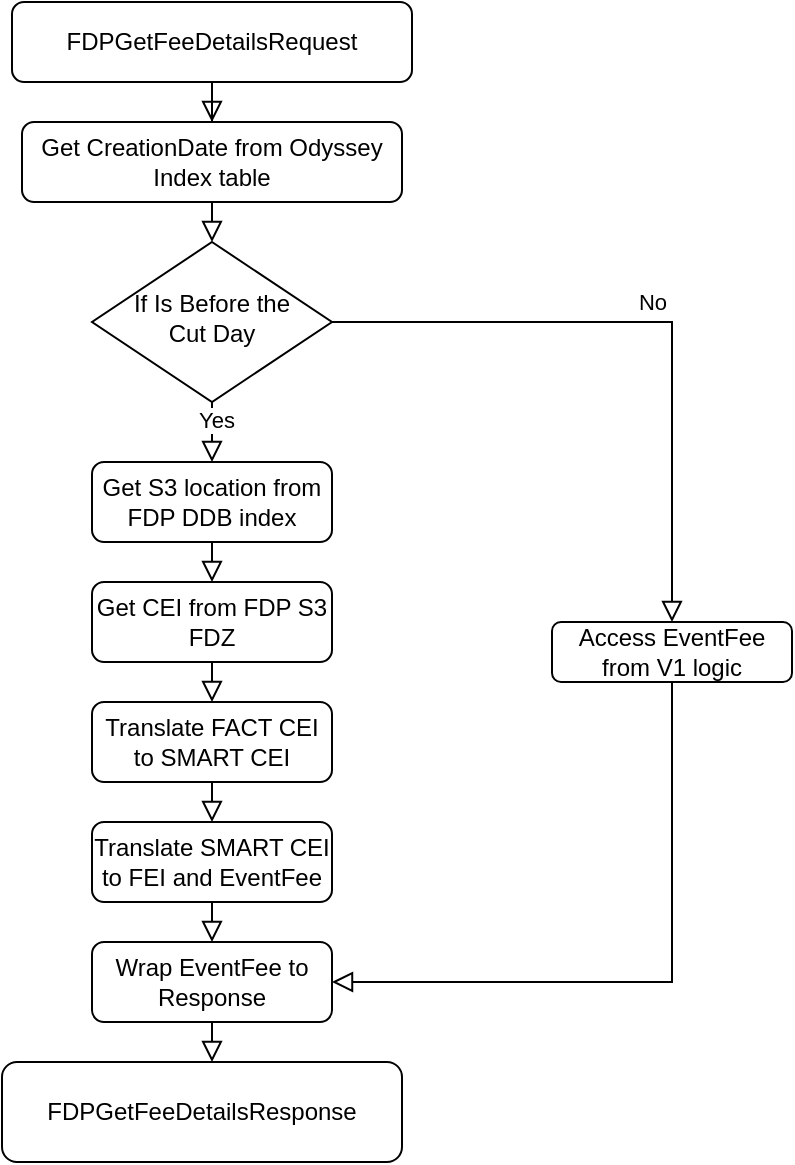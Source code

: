 <mxfile version="15.3.4" type="github"><diagram id="C5RBs43oDa-KdzZeNtuy" name="Page-1"><mxGraphModel dx="1042" dy="624" grid="1" gridSize="10" guides="1" tooltips="1" connect="1" arrows="1" fold="1" page="1" pageScale="1" pageWidth="827" pageHeight="1169" math="0" shadow="0"><root><mxCell id="WIyWlLk6GJQsqaUBKTNV-0"/><mxCell id="WIyWlLk6GJQsqaUBKTNV-1" parent="WIyWlLk6GJQsqaUBKTNV-0"/><mxCell id="WIyWlLk6GJQsqaUBKTNV-2" value="" style="rounded=0;html=1;jettySize=auto;orthogonalLoop=1;fontSize=11;endArrow=block;endFill=0;endSize=8;strokeWidth=1;shadow=0;labelBackgroundColor=none;edgeStyle=orthogonalEdgeStyle;entryX=0.5;entryY=0;entryDx=0;entryDy=0;" parent="WIyWlLk6GJQsqaUBKTNV-1" source="WIyWlLk6GJQsqaUBKTNV-3" target="0rTi3701nQ2ujexYXfFd-0" edge="1"><mxGeometry relative="1" as="geometry"/></mxCell><mxCell id="WIyWlLk6GJQsqaUBKTNV-3" value="FDPGetFeeDetailsRequest" style="rounded=1;whiteSpace=wrap;html=1;fontSize=12;glass=0;strokeWidth=1;shadow=0;" parent="WIyWlLk6GJQsqaUBKTNV-1" vertex="1"><mxGeometry x="160" y="40" width="200" height="40" as="geometry"/></mxCell><mxCell id="WIyWlLk6GJQsqaUBKTNV-5" value="No" style="edgeStyle=orthogonalEdgeStyle;rounded=0;html=1;jettySize=auto;orthogonalLoop=1;fontSize=11;endArrow=block;endFill=0;endSize=8;strokeWidth=1;shadow=0;labelBackgroundColor=none;" parent="WIyWlLk6GJQsqaUBKTNV-1" source="WIyWlLk6GJQsqaUBKTNV-6" target="WIyWlLk6GJQsqaUBKTNV-7" edge="1"><mxGeometry y="10" relative="1" as="geometry"><mxPoint as="offset"/></mxGeometry></mxCell><mxCell id="WIyWlLk6GJQsqaUBKTNV-6" value="&lt;div&gt;If Is Before the &lt;br&gt;&lt;/div&gt;&lt;div&gt;Cut Day&lt;/div&gt;" style="rhombus;whiteSpace=wrap;html=1;shadow=0;fontFamily=Helvetica;fontSize=12;align=center;strokeWidth=1;spacing=6;spacingTop=-4;" parent="WIyWlLk6GJQsqaUBKTNV-1" vertex="1"><mxGeometry x="200" y="160" width="120" height="80" as="geometry"/></mxCell><mxCell id="WIyWlLk6GJQsqaUBKTNV-7" value="Access EventFee from V1 logic" style="rounded=1;whiteSpace=wrap;html=1;fontSize=12;glass=0;strokeWidth=1;shadow=0;" parent="WIyWlLk6GJQsqaUBKTNV-1" vertex="1"><mxGeometry x="430" y="350" width="120" height="30" as="geometry"/></mxCell><mxCell id="WIyWlLk6GJQsqaUBKTNV-8" value="" style="rounded=0;html=1;jettySize=auto;orthogonalLoop=1;fontSize=11;endArrow=block;endFill=0;endSize=8;strokeWidth=1;shadow=0;labelBackgroundColor=none;edgeStyle=orthogonalEdgeStyle;exitX=0.5;exitY=1;exitDx=0;exitDy=0;" parent="WIyWlLk6GJQsqaUBKTNV-1" source="0rTi3701nQ2ujexYXfFd-11" target="WIyWlLk6GJQsqaUBKTNV-11" edge="1"><mxGeometry x="0.333" y="20" relative="1" as="geometry"><mxPoint as="offset"/><mxPoint x="260" y="610" as="sourcePoint"/><Array as="points"><mxPoint x="260" y="570"/><mxPoint x="255" y="570"/></Array></mxGeometry></mxCell><mxCell id="WIyWlLk6GJQsqaUBKTNV-11" value="FDPGetFeeDetailsResponse" style="rounded=1;whiteSpace=wrap;html=1;fontSize=12;glass=0;strokeWidth=1;shadow=0;" parent="WIyWlLk6GJQsqaUBKTNV-1" vertex="1"><mxGeometry x="155" y="570" width="200" height="50" as="geometry"/></mxCell><mxCell id="0rTi3701nQ2ujexYXfFd-0" value="Get CreationDate from Odyssey Index table " style="rounded=1;whiteSpace=wrap;html=1;fontSize=12;glass=0;strokeWidth=1;shadow=0;" vertex="1" parent="WIyWlLk6GJQsqaUBKTNV-1"><mxGeometry x="165" y="100" width="190" height="40" as="geometry"/></mxCell><mxCell id="0rTi3701nQ2ujexYXfFd-2" value="" style="rounded=0;html=1;jettySize=auto;orthogonalLoop=1;fontSize=11;endArrow=block;endFill=0;endSize=8;strokeWidth=1;shadow=0;labelBackgroundColor=none;edgeStyle=orthogonalEdgeStyle;entryX=0.5;entryY=0;entryDx=0;entryDy=0;exitX=0.5;exitY=1;exitDx=0;exitDy=0;" edge="1" parent="WIyWlLk6GJQsqaUBKTNV-1" source="0rTi3701nQ2ujexYXfFd-0" target="WIyWlLk6GJQsqaUBKTNV-6"><mxGeometry relative="1" as="geometry"><mxPoint x="270" y="70" as="sourcePoint"/><mxPoint x="270" y="110" as="targetPoint"/><Array as="points"/></mxGeometry></mxCell><mxCell id="0rTi3701nQ2ujexYXfFd-3" value="Get S3 location from FDP DDB index" style="rounded=1;whiteSpace=wrap;html=1;fontSize=12;glass=0;strokeWidth=1;shadow=0;" vertex="1" parent="WIyWlLk6GJQsqaUBKTNV-1"><mxGeometry x="200" y="270" width="120" height="40" as="geometry"/></mxCell><mxCell id="0rTi3701nQ2ujexYXfFd-5" value="" style="rounded=0;html=1;jettySize=auto;orthogonalLoop=1;fontSize=11;endArrow=block;endFill=0;endSize=8;strokeWidth=1;shadow=0;labelBackgroundColor=none;edgeStyle=orthogonalEdgeStyle;exitX=0.5;exitY=1;exitDx=0;exitDy=0;entryX=0.5;entryY=0;entryDx=0;entryDy=0;" edge="1" parent="WIyWlLk6GJQsqaUBKTNV-1" source="WIyWlLk6GJQsqaUBKTNV-6" target="0rTi3701nQ2ujexYXfFd-3"><mxGeometry x="0.333" y="20" relative="1" as="geometry"><mxPoint as="offset"/><mxPoint x="260" y="310" as="sourcePoint"/><mxPoint x="260" y="460" as="targetPoint"/></mxGeometry></mxCell><mxCell id="0rTi3701nQ2ujexYXfFd-23" value="Yes" style="edgeLabel;html=1;align=center;verticalAlign=middle;resizable=0;points=[];" vertex="1" connectable="0" parent="0rTi3701nQ2ujexYXfFd-5"><mxGeometry x="-0.4" y="2" relative="1" as="geometry"><mxPoint as="offset"/></mxGeometry></mxCell><mxCell id="0rTi3701nQ2ujexYXfFd-6" value="Get CEI from FDP S3 FDZ " style="rounded=1;whiteSpace=wrap;html=1;fontSize=12;glass=0;strokeWidth=1;shadow=0;" vertex="1" parent="WIyWlLk6GJQsqaUBKTNV-1"><mxGeometry x="200" y="330" width="120" height="40" as="geometry"/></mxCell><mxCell id="0rTi3701nQ2ujexYXfFd-7" value="" style="rounded=0;html=1;jettySize=auto;orthogonalLoop=1;fontSize=11;endArrow=block;endFill=0;endSize=8;strokeWidth=1;shadow=0;labelBackgroundColor=none;edgeStyle=orthogonalEdgeStyle;exitX=0.5;exitY=1;exitDx=0;exitDy=0;entryX=0.5;entryY=0;entryDx=0;entryDy=0;" edge="1" parent="WIyWlLk6GJQsqaUBKTNV-1" target="0rTi3701nQ2ujexYXfFd-6" source="0rTi3701nQ2ujexYXfFd-3"><mxGeometry x="0.333" y="20" relative="1" as="geometry"><mxPoint as="offset"/><mxPoint x="260" y="410" as="sourcePoint"/><mxPoint x="260" y="540" as="targetPoint"/></mxGeometry></mxCell><mxCell id="0rTi3701nQ2ujexYXfFd-8" value="Translate FACT CEI to SMART CEI " style="rounded=1;whiteSpace=wrap;html=1;fontSize=12;glass=0;strokeWidth=1;shadow=0;" vertex="1" parent="WIyWlLk6GJQsqaUBKTNV-1"><mxGeometry x="200" y="390" width="120" height="40" as="geometry"/></mxCell><mxCell id="0rTi3701nQ2ujexYXfFd-10" value="Translate SMART CEI to FEI and EventFee " style="rounded=1;whiteSpace=wrap;html=1;fontSize=12;glass=0;strokeWidth=1;shadow=0;" vertex="1" parent="WIyWlLk6GJQsqaUBKTNV-1"><mxGeometry x="200" y="450" width="120" height="40" as="geometry"/></mxCell><mxCell id="0rTi3701nQ2ujexYXfFd-11" value="Wrap EventFee to Response" style="rounded=1;whiteSpace=wrap;html=1;fontSize=12;glass=0;strokeWidth=1;shadow=0;" vertex="1" parent="WIyWlLk6GJQsqaUBKTNV-1"><mxGeometry x="200" y="510" width="120" height="40" as="geometry"/></mxCell><mxCell id="0rTi3701nQ2ujexYXfFd-13" value="" style="edgeStyle=orthogonalEdgeStyle;rounded=0;html=1;jettySize=auto;orthogonalLoop=1;fontSize=11;endArrow=block;endFill=0;endSize=8;strokeWidth=1;shadow=0;labelBackgroundColor=none;exitX=0.5;exitY=1;exitDx=0;exitDy=0;entryX=1;entryY=0.5;entryDx=0;entryDy=0;" edge="1" parent="WIyWlLk6GJQsqaUBKTNV-1" source="WIyWlLk6GJQsqaUBKTNV-7" target="0rTi3701nQ2ujexYXfFd-11"><mxGeometry y="10" relative="1" as="geometry"><mxPoint as="offset"/><mxPoint x="330" y="220" as="sourcePoint"/><mxPoint x="470" y="410" as="targetPoint"/></mxGeometry></mxCell><mxCell id="0rTi3701nQ2ujexYXfFd-17" value="" style="rounded=0;html=1;jettySize=auto;orthogonalLoop=1;fontSize=11;endArrow=block;endFill=0;endSize=8;strokeWidth=1;shadow=0;labelBackgroundColor=none;edgeStyle=orthogonalEdgeStyle;exitX=0.5;exitY=1;exitDx=0;exitDy=0;entryX=0.5;entryY=0;entryDx=0;entryDy=0;" edge="1" parent="WIyWlLk6GJQsqaUBKTNV-1" source="0rTi3701nQ2ujexYXfFd-10" target="0rTi3701nQ2ujexYXfFd-11"><mxGeometry x="0.333" y="20" relative="1" as="geometry"><mxPoint as="offset"/><mxPoint x="259.5" y="545" as="sourcePoint"/><mxPoint x="259.5" y="565" as="targetPoint"/><Array as="points"/></mxGeometry></mxCell><mxCell id="0rTi3701nQ2ujexYXfFd-19" value="" style="rounded=0;html=1;jettySize=auto;orthogonalLoop=1;fontSize=11;endArrow=block;endFill=0;endSize=8;strokeWidth=1;shadow=0;labelBackgroundColor=none;edgeStyle=orthogonalEdgeStyle;exitX=0.5;exitY=1;exitDx=0;exitDy=0;entryX=0.5;entryY=0;entryDx=0;entryDy=0;" edge="1" parent="WIyWlLk6GJQsqaUBKTNV-1" source="0rTi3701nQ2ujexYXfFd-8" target="0rTi3701nQ2ujexYXfFd-10"><mxGeometry x="0.333" y="20" relative="1" as="geometry"><mxPoint as="offset"/><mxPoint x="269.5" y="555" as="sourcePoint"/><mxPoint x="269.5" y="575" as="targetPoint"/><Array as="points"/></mxGeometry></mxCell><mxCell id="0rTi3701nQ2ujexYXfFd-20" value="" style="rounded=0;html=1;jettySize=auto;orthogonalLoop=1;fontSize=11;endArrow=block;endFill=0;endSize=8;strokeWidth=1;shadow=0;labelBackgroundColor=none;edgeStyle=orthogonalEdgeStyle;entryX=0.5;entryY=0;entryDx=0;entryDy=0;exitX=0.5;exitY=1;exitDx=0;exitDy=0;" edge="1" parent="WIyWlLk6GJQsqaUBKTNV-1" source="0rTi3701nQ2ujexYXfFd-6" target="0rTi3701nQ2ujexYXfFd-8"><mxGeometry x="0.333" y="20" relative="1" as="geometry"><mxPoint as="offset"/><mxPoint x="260" y="430" as="sourcePoint"/><mxPoint x="270" y="520" as="targetPoint"/><Array as="points"/></mxGeometry></mxCell></root></mxGraphModel></diagram></mxfile>